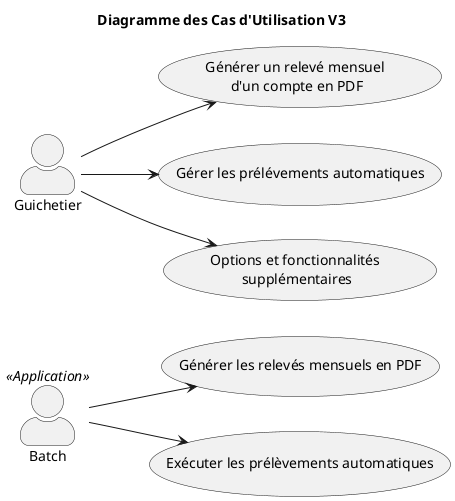 @startuml UCv3
title Diagramme des Cas d'Utilisation V3
skinparam actorStyle awesome
left to right direction

"Batch" as batch << Application >>

Guichetier --> (Générer un relevé mensuel \nd'un compte en PDF)
Guichetier --> (Gérer les prélévements automatiques)
Guichetier --> (Options et fonctionnalités \nsupplémentaires)
batch --> (Générer les relevés mensuels en PDF)
batch --> (Exécuter les prélèvements automatiques)

@enduml